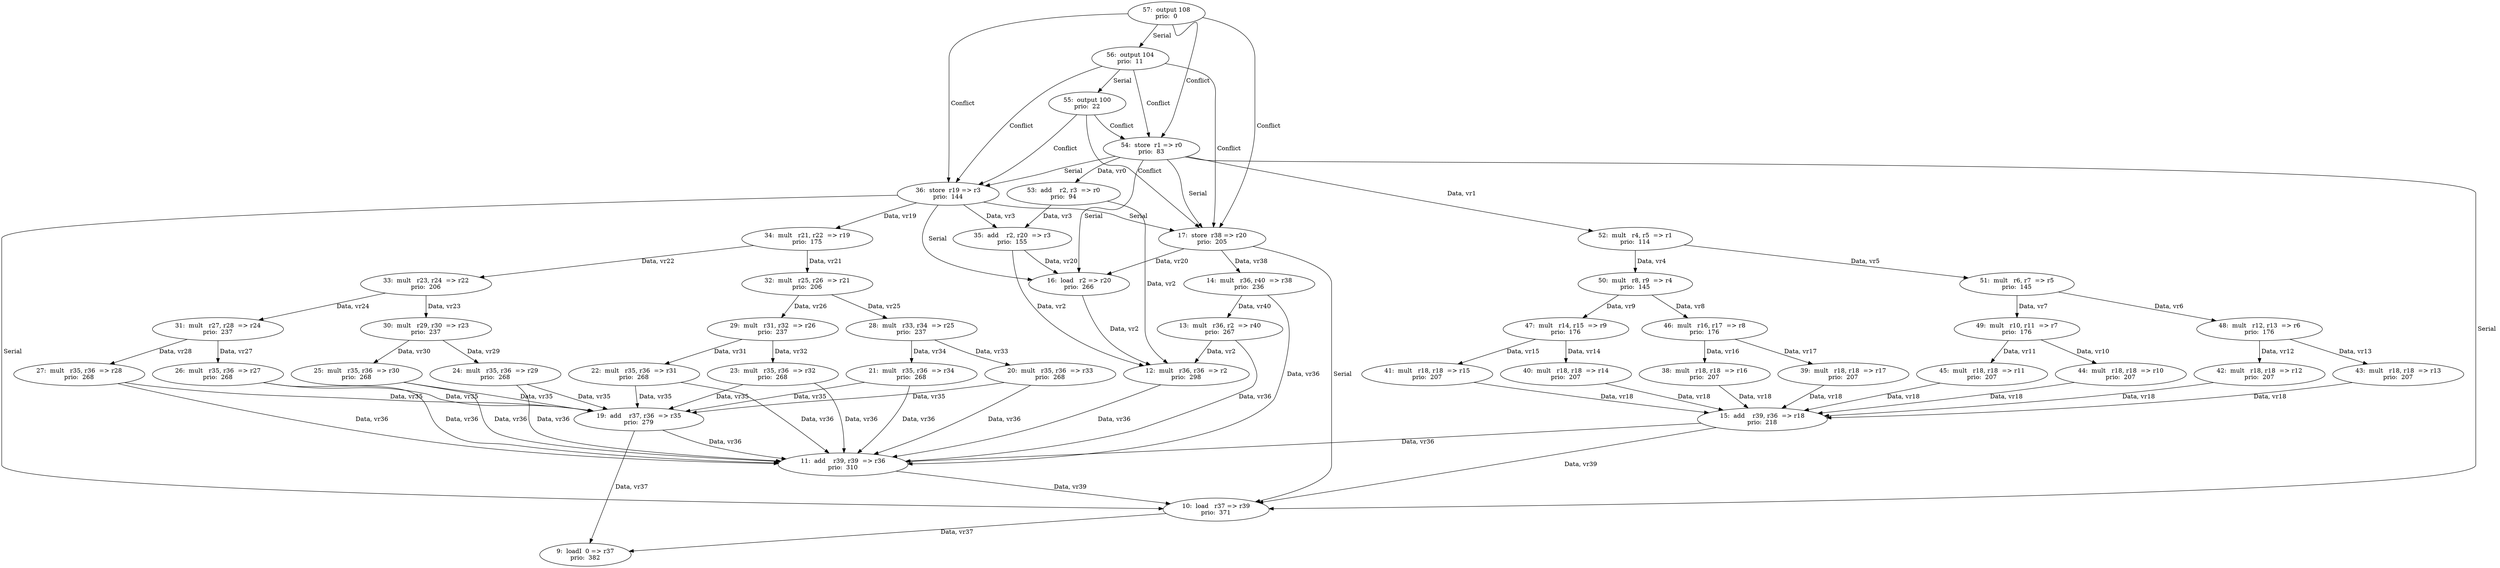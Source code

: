 digraph DG {
  9 [label="9:  loadI  0 => r37
prio:  382"];
  10 [label="10:  load   r37 => r39
prio:  371"];
  11 [label="11:  add    r39, r39  => r36
prio:  310"];
  12 [label="12:  mult   r36, r36  => r2
prio:  298"];
  13 [label="13:  mult   r36, r2  => r40
prio:  267"];
  14 [label="14:  mult   r36, r40  => r38
prio:  236"];
  15 [label="15:  add    r39, r36  => r18
prio:  218"];
  16 [label="16:  load   r2 => r20
prio:  266"];
  17 [label="17:  store  r38 => r20
prio:  205"];
  19 [label="19:  add    r37, r36  => r35
prio:  279"];
  20 [label="20:  mult   r35, r36  => r33
prio:  268"];
  21 [label="21:  mult   r35, r36  => r34
prio:  268"];
  22 [label="22:  mult   r35, r36  => r31
prio:  268"];
  23 [label="23:  mult   r35, r36  => r32
prio:  268"];
  24 [label="24:  mult   r35, r36  => r29
prio:  268"];
  25 [label="25:  mult   r35, r36  => r30
prio:  268"];
  26 [label="26:  mult   r35, r36  => r27
prio:  268"];
  27 [label="27:  mult   r35, r36  => r28
prio:  268"];
  28 [label="28:  mult   r33, r34  => r25
prio:  237"];
  29 [label="29:  mult   r31, r32  => r26
prio:  237"];
  30 [label="30:  mult   r29, r30  => r23
prio:  237"];
  31 [label="31:  mult   r27, r28  => r24
prio:  237"];
  32 [label="32:  mult   r25, r26  => r21
prio:  206"];
  33 [label="33:  mult   r23, r24  => r22
prio:  206"];
  34 [label="34:  mult   r21, r22  => r19
prio:  175"];
  35 [label="35:  add    r2, r20  => r3
prio:  155"];
  36 [label="36:  store  r19 => r3
prio:  144"];
  38 [label="38:  mult   r18, r18  => r16
prio:  207"];
  39 [label="39:  mult   r18, r18  => r17
prio:  207"];
  40 [label="40:  mult   r18, r18  => r14
prio:  207"];
  41 [label="41:  mult   r18, r18  => r15
prio:  207"];
  42 [label="42:  mult   r18, r18  => r12
prio:  207"];
  43 [label="43:  mult   r18, r18  => r13
prio:  207"];
  44 [label="44:  mult   r18, r18  => r10
prio:  207"];
  45 [label="45:  mult   r18, r18  => r11
prio:  207"];
  46 [label="46:  mult   r16, r17  => r8
prio:  176"];
  47 [label="47:  mult   r14, r15  => r9
prio:  176"];
  48 [label="48:  mult   r12, r13  => r6
prio:  176"];
  49 [label="49:  mult   r10, r11  => r7
prio:  176"];
  50 [label="50:  mult   r8, r9  => r4
prio:  145"];
  51 [label="51:  mult   r6, r7  => r5
prio:  145"];
  52 [label="52:  mult   r4, r5  => r1
prio:  114"];
  53 [label="53:  add    r2, r3  => r0
prio:  94"];
  54 [label="54:  store  r1 => r0
prio:  83"];
  55 [label="55:  output 100
prio:  22"];
  56 [label="56:  output 104
prio:  11"];
  57 [label="57:  output 108
prio:  0"];
  10 -> 9 [ label=" Data, vr37"];
  11 -> 10 [ label=" Data, vr39"];
  12 -> 11 [ label=" Data, vr36"];
  13 -> 11 [ label=" Data, vr36"];
  13 -> 12 [ label=" Data, vr2"];
  14 -> 11 [ label=" Data, vr36"];
  14 -> 13 [ label=" Data, vr40"];
  15 -> 10 [ label=" Data, vr39"];
  15 -> 11 [ label=" Data, vr36"];
  16 -> 12 [ label=" Data, vr2"];
  17 -> 14 [ label=" Data, vr38"];
  17 -> 16 [ label=" Data, vr20"];
  17 -> 10[ label=" Serial "];
  19 -> 9 [ label=" Data, vr37"];
  19 -> 11 [ label=" Data, vr36"];
  20 -> 19 [ label=" Data, vr35"];
  20 -> 11 [ label=" Data, vr36"];
  21 -> 19 [ label=" Data, vr35"];
  21 -> 11 [ label=" Data, vr36"];
  22 -> 19 [ label=" Data, vr35"];
  22 -> 11 [ label=" Data, vr36"];
  23 -> 19 [ label=" Data, vr35"];
  23 -> 11 [ label=" Data, vr36"];
  24 -> 19 [ label=" Data, vr35"];
  24 -> 11 [ label=" Data, vr36"];
  25 -> 19 [ label=" Data, vr35"];
  25 -> 11 [ label=" Data, vr36"];
  26 -> 19 [ label=" Data, vr35"];
  26 -> 11 [ label=" Data, vr36"];
  27 -> 19 [ label=" Data, vr35"];
  27 -> 11 [ label=" Data, vr36"];
  28 -> 20 [ label=" Data, vr33"];
  28 -> 21 [ label=" Data, vr34"];
  29 -> 22 [ label=" Data, vr31"];
  29 -> 23 [ label=" Data, vr32"];
  30 -> 24 [ label=" Data, vr29"];
  30 -> 25 [ label=" Data, vr30"];
  31 -> 26 [ label=" Data, vr27"];
  31 -> 27 [ label=" Data, vr28"];
  32 -> 28 [ label=" Data, vr25"];
  32 -> 29 [ label=" Data, vr26"];
  33 -> 30 [ label=" Data, vr23"];
  33 -> 31 [ label=" Data, vr24"];
  34 -> 32 [ label=" Data, vr21"];
  34 -> 33 [ label=" Data, vr22"];
  35 -> 12 [ label=" Data, vr2"];
  35 -> 16 [ label=" Data, vr20"];
  36 -> 34 [ label=" Data, vr19"];
  36 -> 35 [ label=" Data, vr3"];
  36 -> 17[ label=" Serial "];
  36 -> 10[ label=" Serial "];
  36 -> 16[ label=" Serial "];
  38 -> 15 [ label=" Data, vr18"];
  39 -> 15 [ label=" Data, vr18"];
  40 -> 15 [ label=" Data, vr18"];
  41 -> 15 [ label=" Data, vr18"];
  42 -> 15 [ label=" Data, vr18"];
  43 -> 15 [ label=" Data, vr18"];
  44 -> 15 [ label=" Data, vr18"];
  45 -> 15 [ label=" Data, vr18"];
  46 -> 38 [ label=" Data, vr16"];
  46 -> 39 [ label=" Data, vr17"];
  47 -> 40 [ label=" Data, vr14"];
  47 -> 41 [ label=" Data, vr15"];
  48 -> 42 [ label=" Data, vr12"];
  48 -> 43 [ label=" Data, vr13"];
  49 -> 44 [ label=" Data, vr10"];
  49 -> 45 [ label=" Data, vr11"];
  50 -> 46 [ label=" Data, vr8"];
  50 -> 47 [ label=" Data, vr9"];
  51 -> 48 [ label=" Data, vr6"];
  51 -> 49 [ label=" Data, vr7"];
  52 -> 50 [ label=" Data, vr4"];
  52 -> 51 [ label=" Data, vr5"];
  53 -> 12 [ label=" Data, vr2"];
  53 -> 35 [ label=" Data, vr3"];
  54 -> 52 [ label=" Data, vr1"];
  54 -> 53 [ label=" Data, vr0"];
  54 -> 36[ label=" Serial "];
  54 -> 10[ label=" Serial "];
  54 -> 16[ label=" Serial "];
  54 -> 17[ label=" Serial "];
  55 -> 54 [ label=" Conflict "];
  55 -> 36 [ label=" Conflict "];
  55 -> 17 [ label=" Conflict "];
  56 -> 55[ label=" Serial "];
  56 -> 54 [ label=" Conflict "];
  56 -> 36 [ label=" Conflict "];
  56 -> 17 [ label=" Conflict "];
  57 -> 56[ label=" Serial "];
  57 -> 54 [ label=" Conflict "];
  57 -> 36 [ label=" Conflict "];
  57 -> 17 [ label=" Conflict "];
}
